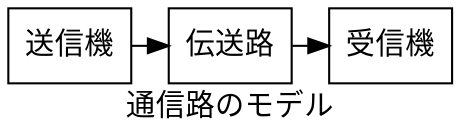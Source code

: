 digraph {
    label="通信路のモデル"
    node [shape=box];
    送信機;
    伝送路;
    受信機;

    送信機->伝送路;
    伝送路->受信機;
    {rank=same; 送信機,伝送路,受信機}
}